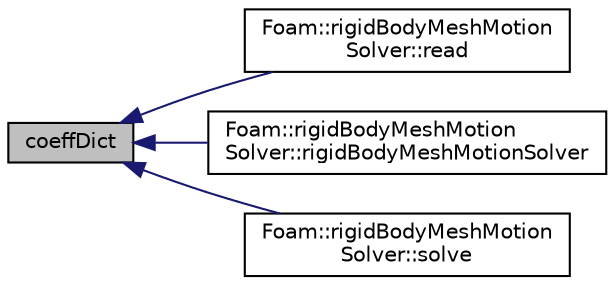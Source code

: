 digraph "coeffDict"
{
  bgcolor="transparent";
  edge [fontname="Helvetica",fontsize="10",labelfontname="Helvetica",labelfontsize="10"];
  node [fontname="Helvetica",fontsize="10",shape=record];
  rankdir="LR";
  Node530 [label="coeffDict",height=0.2,width=0.4,color="black", fillcolor="grey75", style="filled", fontcolor="black"];
  Node530 -> Node531 [dir="back",color="midnightblue",fontsize="10",style="solid",fontname="Helvetica"];
  Node531 [label="Foam::rigidBodyMeshMotion\lSolver::read",height=0.2,width=0.4,color="black",URL="$a30489.html#af816873151ddb0126e98bb2f914d8ed5",tooltip="Read dynamicMeshDict dictionary. "];
  Node530 -> Node532 [dir="back",color="midnightblue",fontsize="10",style="solid",fontname="Helvetica"];
  Node532 [label="Foam::rigidBodyMeshMotion\lSolver::rigidBodyMeshMotionSolver",height=0.2,width=0.4,color="black",URL="$a30489.html#a92d25a3878d84611497b25bb34c8d0f8",tooltip="Construct from polyMesh and IOdictionary. "];
  Node530 -> Node533 [dir="back",color="midnightblue",fontsize="10",style="solid",fontname="Helvetica"];
  Node533 [label="Foam::rigidBodyMeshMotion\lSolver::solve",height=0.2,width=0.4,color="black",URL="$a30489.html#af7d39f0eac0af0ed5785935ac72a1e7d",tooltip="Solve for motion. "];
}
